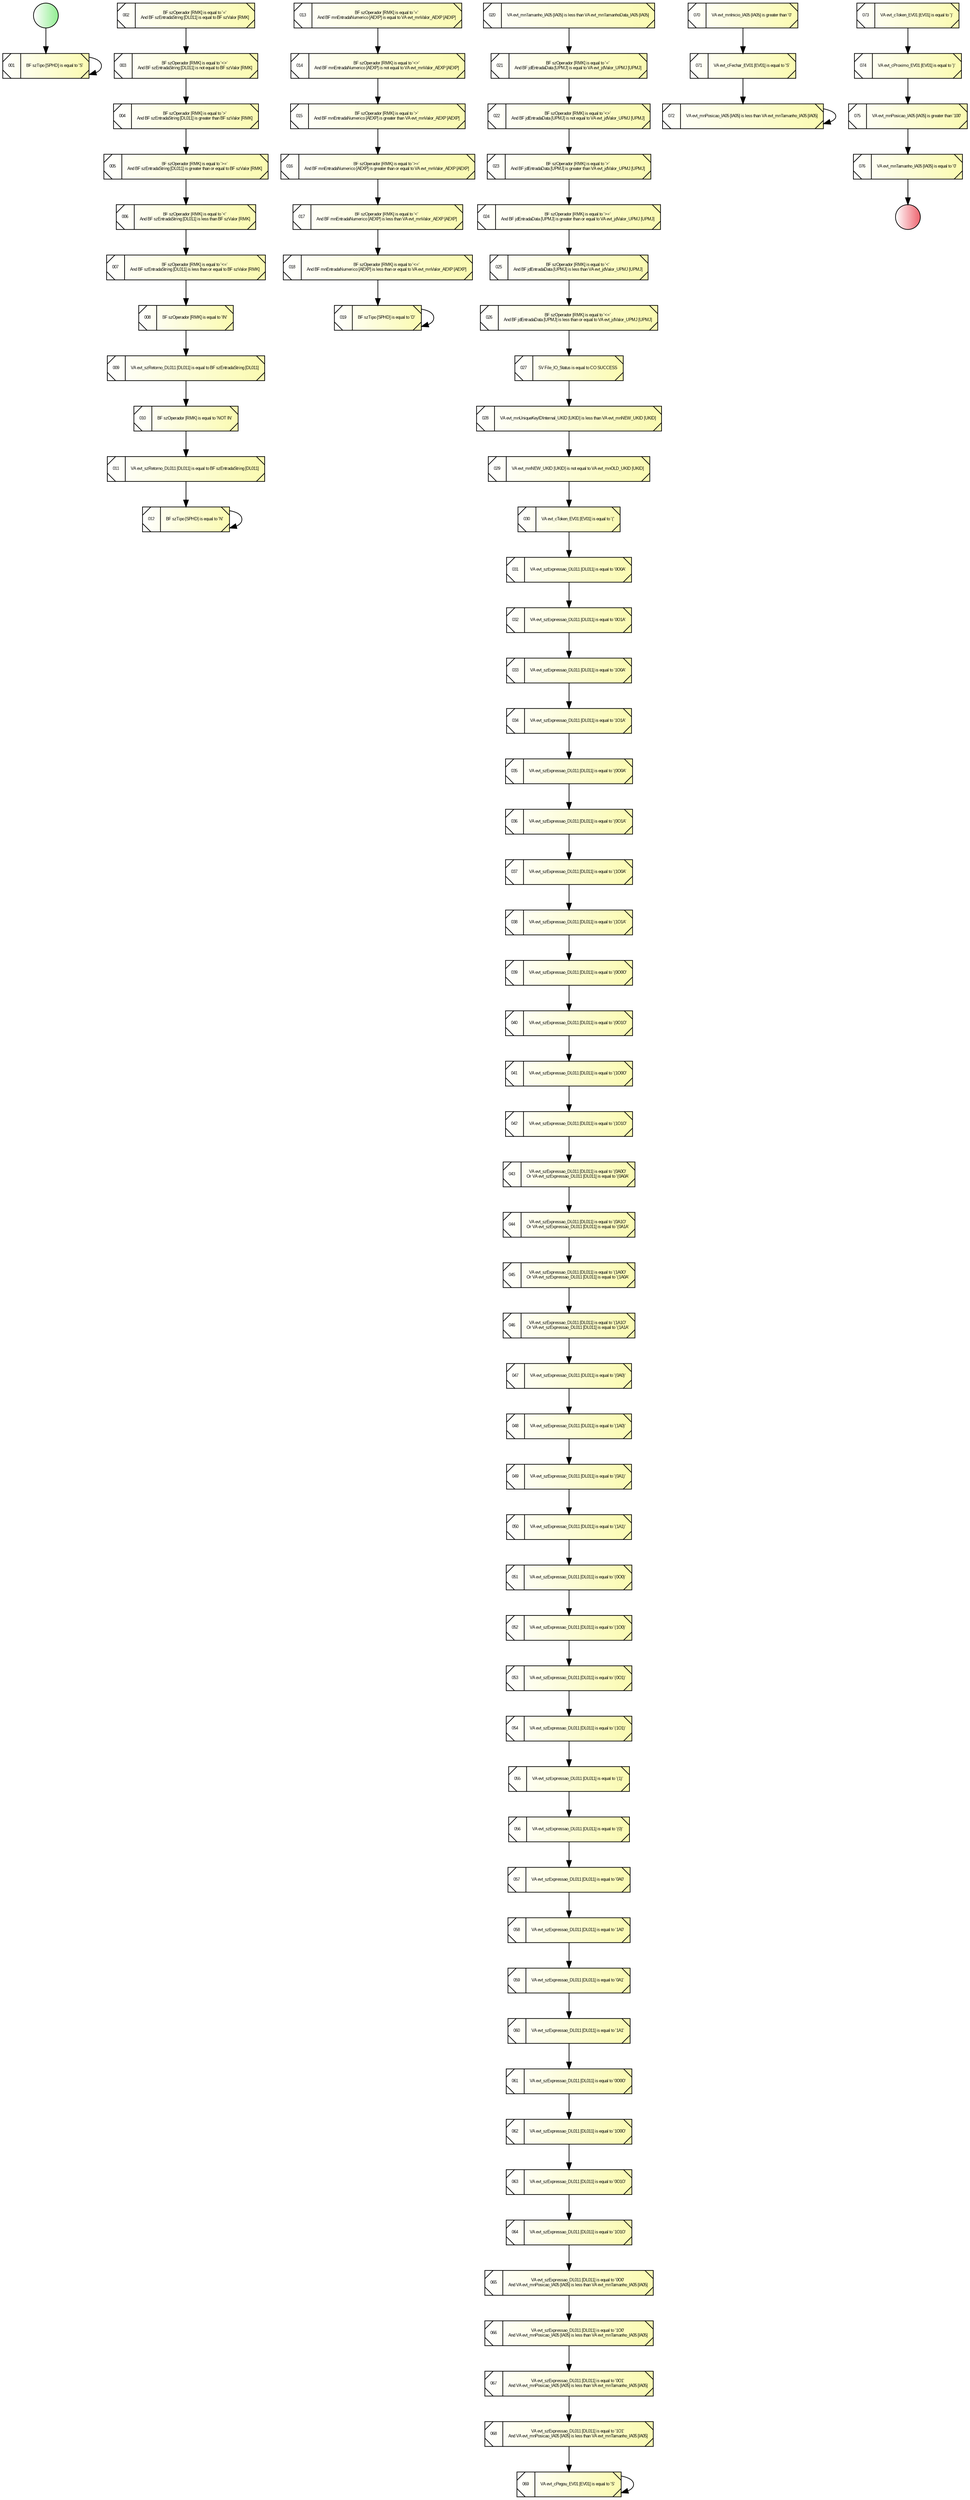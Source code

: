 digraph R {
    nodeini [
            shape=circle,
            style="filled",
            fillcolor="white:lightgreen",
            label=""
            ]
    node001 [
            fontname="Arial",
            fontsize=6,
            shape=record,
            style="diagonals,filled",
            fillcolor="white:#fbfbb1"
            label="001|{BF szTipo [SPHD] is equal to 'S'}"
            ]
    node002 [
            fontname="Arial",
            fontsize=6,
            shape=record,
            style="diagonals,filled",
            fillcolor="white:#fbfbb1"
            label="002|{BF szOperador [RMK] is equal to '='\nAnd BF szEntradaString [DL011] is equal to BF szValor [RMK]}"
            ]
    node003 [
            fontname="Arial",
            fontsize=6,
            shape=record,
            style="diagonals,filled",
            fillcolor="white:#fbfbb1"
            label="003|{BF szOperador [RMK] is equal to '\<\>'\nAnd BF szEntradaString [DL011] is not equal to BF szValor [RMK]}"
            ]
    node004 [
            fontname="Arial",
            fontsize=6,
            shape=record,
            style="diagonals,filled",
            fillcolor="white:#fbfbb1"
            label="004|{BF szOperador [RMK] is equal to '\>'\nAnd BF szEntradaString [DL011] is greater than BF szValor [RMK]}"
            ]
    node005 [
            fontname="Arial",
            fontsize=6,
            shape=record,
            style="diagonals,filled",
            fillcolor="white:#fbfbb1"
            label="005|{BF szOperador [RMK] is equal to '\>='\nAnd BF szEntradaString [DL011] is greater than or equal to BF szValor [RMK]}"
            ]
    node006 [
            fontname="Arial",
            fontsize=6,
            shape=record,
            style="diagonals,filled",
            fillcolor="white:#fbfbb1"
            label="006|{BF szOperador [RMK] is equal to '\<'\nAnd BF szEntradaString [DL011] is less than BF szValor [RMK]}"
            ]
    node007 [
            fontname="Arial",
            fontsize=6,
            shape=record,
            style="diagonals,filled",
            fillcolor="white:#fbfbb1"
            label="007|{BF szOperador [RMK] is equal to '\<='\nAnd BF szEntradaString [DL011] is less than or equal to BF szValor [RMK]}"
            ]
    node008 [
            fontname="Arial",
            fontsize=6,
            shape=record,
            style="diagonals,filled",
            fillcolor="white:#fbfbb1"
            label="008|{BF szOperador [RMK] is equal to 'IN'}"
            ]
    node009 [
            fontname="Arial",
            fontsize=6,
            shape=record,
            style="diagonals,filled",
            fillcolor="white:#fbfbb1"
            label="009|{VA evt_szRetorno_DL011 [DL011] is equal to BF szEntradaString [DL011]}"
            ]
    node010 [
            fontname="Arial",
            fontsize=6,
            shape=record,
            style="diagonals,filled",
            fillcolor="white:#fbfbb1"
            label="010|{BF szOperador [RMK] is equal to 'NOT IN'}"
            ]
    node011 [
            fontname="Arial",
            fontsize=6,
            shape=record,
            style="diagonals,filled",
            fillcolor="white:#fbfbb1"
            label="011|{VA evt_szRetorno_DL011 [DL011] is equal to BF szEntradaString [DL011]}"
            ]
    node012 [
            fontname="Arial",
            fontsize=6,
            shape=record,
            style="diagonals,filled",
            fillcolor="white:#fbfbb1"
            label="012|{BF szTipo [SPHD] is equal to 'N'}"
            ]
    node013 [
            fontname="Arial",
            fontsize=6,
            shape=record,
            style="diagonals,filled",
            fillcolor="white:#fbfbb1"
            label="013|{BF szOperador [RMK] is equal to '='\nAnd BF mnEntradaNumerico [AEXP] is equal to VA evt_mnValor_AEXP [AEXP]}"
            ]
    node014 [
            fontname="Arial",
            fontsize=6,
            shape=record,
            style="diagonals,filled",
            fillcolor="white:#fbfbb1"
            label="014|{BF szOperador [RMK] is equal to '\<\>'\nAnd BF mnEntradaNumerico [AEXP] is not equal to VA evt_mnValor_AEXP [AEXP]}"
            ]
    node015 [
            fontname="Arial",
            fontsize=6,
            shape=record,
            style="diagonals,filled",
            fillcolor="white:#fbfbb1"
            label="015|{BF szOperador [RMK] is equal to '\>'\nAnd BF mnEntradaNumerico [AEXP] is greater than VA evt_mnValor_AEXP [AEXP]}"
            ]
    node016 [
            fontname="Arial",
            fontsize=6,
            shape=record,
            style="diagonals,filled",
            fillcolor="white:#fbfbb1"
            label="016|{BF szOperador [RMK] is equal to '\>='\nAnd BF mnEntradaNumerico [AEXP] is greater than or equal to VA evt_mnValor_AEXP [AEXP]}"
            ]
    node017 [
            fontname="Arial",
            fontsize=6,
            shape=record,
            style="diagonals,filled",
            fillcolor="white:#fbfbb1"
            label="017|{BF szOperador [RMK] is equal to '\<'\nAnd BF mnEntradaNumerico [AEXP] is less than VA evt_mnValor_AEXP [AEXP]}"
            ]
    node018 [
            fontname="Arial",
            fontsize=6,
            shape=record,
            style="diagonals,filled",
            fillcolor="white:#fbfbb1"
            label="018|{BF szOperador [RMK] is equal to '\<='\nAnd BF mnEntradaNumerico [AEXP] is less than or equal to VA evt_mnValor_AEXP [AEXP]}"
            ]
    node019 [
            fontname="Arial",
            fontsize=6,
            shape=record,
            style="diagonals,filled",
            fillcolor="white:#fbfbb1"
            label="019|{BF szTipo [SPHD] is equal to 'D'}"
            ]
    node020 [
            fontname="Arial",
            fontsize=6,
            shape=record,
            style="diagonals,filled",
            fillcolor="white:#fbfbb1"
            label="020|{VA evt_mnTamanho_IA05 [IA05] is less than VA evt_mnTamanhoData_IA05 [IA05]}"
            ]
    node021 [
            fontname="Arial",
            fontsize=6,
            shape=record,
            style="diagonals,filled",
            fillcolor="white:#fbfbb1"
            label="021|{BF szOperador [RMK] is equal to '='\nAnd BF jdEntradaData [UPMJ] is equal to VA evt_jdValor_UPMJ [UPMJ]}"
            ]
    node022 [
            fontname="Arial",
            fontsize=6,
            shape=record,
            style="diagonals,filled",
            fillcolor="white:#fbfbb1"
            label="022|{BF szOperador [RMK] is equal to '\<\>'\nAnd BF jdEntradaData [UPMJ] is not equal to VA evt_jdValor_UPMJ [UPMJ]}"
            ]
    node023 [
            fontname="Arial",
            fontsize=6,
            shape=record,
            style="diagonals,filled",
            fillcolor="white:#fbfbb1"
            label="023|{BF szOperador [RMK] is equal to '\>'\nAnd BF jdEntradaData [UPMJ] is greater than VA evt_jdValor_UPMJ [UPMJ]}"
            ]
    node024 [
            fontname="Arial",
            fontsize=6,
            shape=record,
            style="diagonals,filled",
            fillcolor="white:#fbfbb1"
            label="024|{BF szOperador [RMK] is equal to '\>='\nAnd BF jdEntradaData [UPMJ] is greater than or equal to VA evt_jdValor_UPMJ [UPMJ]}"
            ]
    node025 [
            fontname="Arial",
            fontsize=6,
            shape=record,
            style="diagonals,filled",
            fillcolor="white:#fbfbb1"
            label="025|{BF szOperador [RMK] is equal to '\<'\nAnd BF jdEntradaData [UPMJ] is less than VA evt_jdValor_UPMJ [UPMJ]}"
            ]
    node026 [
            fontname="Arial",
            fontsize=6,
            shape=record,
            style="diagonals,filled",
            fillcolor="white:#fbfbb1"
            label="026|{BF szOperador [RMK] is equal to '\<='\nAnd BF jdEntradaData [UPMJ] is less than or equal to VA evt_jdValor_UPMJ [UPMJ]}"
            ]
    node027 [
            fontname="Arial",
            fontsize=6,
            shape=record,
            style="diagonals,filled",
            fillcolor="white:#fbfbb1"
            label="027|{SV File_IO_Status is equal to CO SUCCESS}"
            ]
    node028 [
            fontname="Arial",
            fontsize=6,
            shape=record,
            style="diagonals,filled",
            fillcolor="white:#fbfbb1"
            label="028|{VA evt_mnUniqueKeyIDInternal_UKID [UKID] is less than VA evt_mnNEW_UKID [UKID]}"
            ]
    node029 [
            fontname="Arial",
            fontsize=6,
            shape=record,
            style="diagonals,filled",
            fillcolor="white:#fbfbb1"
            label="029|{VA evt_mnNEW_UKID [UKID] is not equal to VA evt_mnOLD_UKID [UKID]}"
            ]
    node030 [
            fontname="Arial",
            fontsize=6,
            shape=record,
            style="diagonals,filled",
            fillcolor="white:#fbfbb1"
            label="030|{VA evt_cToken_EV01 [EV01] is equal to '('}"
            ]
    node031 [
            fontname="Arial",
            fontsize=6,
            shape=record,
            style="diagonals,filled",
            fillcolor="white:#fbfbb1"
            label="031|{VA evt_szExpressao_DL011 [DL011] is equal to '0O0A'}"
            ]
    node032 [
            fontname="Arial",
            fontsize=6,
            shape=record,
            style="diagonals,filled",
            fillcolor="white:#fbfbb1"
            label="032|{VA evt_szExpressao_DL011 [DL011] is equal to '0O1A'}"
            ]
    node033 [
            fontname="Arial",
            fontsize=6,
            shape=record,
            style="diagonals,filled",
            fillcolor="white:#fbfbb1"
            label="033|{VA evt_szExpressao_DL011 [DL011] is equal to '1O0A'}"
            ]
    node034 [
            fontname="Arial",
            fontsize=6,
            shape=record,
            style="diagonals,filled",
            fillcolor="white:#fbfbb1"
            label="034|{VA evt_szExpressao_DL011 [DL011] is equal to '1O1A'}"
            ]
    node035 [
            fontname="Arial",
            fontsize=6,
            shape=record,
            style="diagonals,filled",
            fillcolor="white:#fbfbb1"
            label="035|{VA evt_szExpressao_DL011 [DL011] is equal to '(0O0A'}"
            ]
    node036 [
            fontname="Arial",
            fontsize=6,
            shape=record,
            style="diagonals,filled",
            fillcolor="white:#fbfbb1"
            label="036|{VA evt_szExpressao_DL011 [DL011] is equal to '(0O1A'}"
            ]
    node037 [
            fontname="Arial",
            fontsize=6,
            shape=record,
            style="diagonals,filled",
            fillcolor="white:#fbfbb1"
            label="037|{VA evt_szExpressao_DL011 [DL011] is equal to '(1O0A'}"
            ]
    node038 [
            fontname="Arial",
            fontsize=6,
            shape=record,
            style="diagonals,filled",
            fillcolor="white:#fbfbb1"
            label="038|{VA evt_szExpressao_DL011 [DL011] is equal to '(1O1A'}"
            ]
    node039 [
            fontname="Arial",
            fontsize=6,
            shape=record,
            style="diagonals,filled",
            fillcolor="white:#fbfbb1"
            label="039|{VA evt_szExpressao_DL011 [DL011] is equal to '(0O0O'}"
            ]
    node040 [
            fontname="Arial",
            fontsize=6,
            shape=record,
            style="diagonals,filled",
            fillcolor="white:#fbfbb1"
            label="040|{VA evt_szExpressao_DL011 [DL011] is equal to '(0O1O'}"
            ]
    node041 [
            fontname="Arial",
            fontsize=6,
            shape=record,
            style="diagonals,filled",
            fillcolor="white:#fbfbb1"
            label="041|{VA evt_szExpressao_DL011 [DL011] is equal to '(1O0O'}"
            ]
    node042 [
            fontname="Arial",
            fontsize=6,
            shape=record,
            style="diagonals,filled",
            fillcolor="white:#fbfbb1"
            label="042|{VA evt_szExpressao_DL011 [DL011] is equal to '(1O1O'}"
            ]
    node043 [
            fontname="Arial",
            fontsize=6,
            shape=record,
            style="diagonals,filled",
            fillcolor="white:#fbfbb1"
            label="043|{VA evt_szExpressao_DL011 [DL011] is equal to '(0A0O'\nOr VA evt_szExpressao_DL011 [DL011] is equal to '(0A0A'}"
            ]
    node044 [
            fontname="Arial",
            fontsize=6,
            shape=record,
            style="diagonals,filled",
            fillcolor="white:#fbfbb1"
            label="044|{VA evt_szExpressao_DL011 [DL011] is equal to '(0A1O'\nOr VA evt_szExpressao_DL011 [DL011] is equal to '(0A1A'}"
            ]
    node045 [
            fontname="Arial",
            fontsize=6,
            shape=record,
            style="diagonals,filled",
            fillcolor="white:#fbfbb1"
            label="045|{VA evt_szExpressao_DL011 [DL011] is equal to '(1A0O'\nOr VA evt_szExpressao_DL011 [DL011] is equal to '(1A0A'}"
            ]
    node046 [
            fontname="Arial",
            fontsize=6,
            shape=record,
            style="diagonals,filled",
            fillcolor="white:#fbfbb1"
            label="046|{VA evt_szExpressao_DL011 [DL011] is equal to '(1A1O'\nOr VA evt_szExpressao_DL011 [DL011] is equal to '(1A1A'}"
            ]
    node047 [
            fontname="Arial",
            fontsize=6,
            shape=record,
            style="diagonals,filled",
            fillcolor="white:#fbfbb1"
            label="047|{VA evt_szExpressao_DL011 [DL011] is equal to '(0A0)'}"
            ]
    node048 [
            fontname="Arial",
            fontsize=6,
            shape=record,
            style="diagonals,filled",
            fillcolor="white:#fbfbb1"
            label="048|{VA evt_szExpressao_DL011 [DL011] is equal to '(1A0)'}"
            ]
    node049 [
            fontname="Arial",
            fontsize=6,
            shape=record,
            style="diagonals,filled",
            fillcolor="white:#fbfbb1"
            label="049|{VA evt_szExpressao_DL011 [DL011] is equal to '(0A1)'}"
            ]
    node050 [
            fontname="Arial",
            fontsize=6,
            shape=record,
            style="diagonals,filled",
            fillcolor="white:#fbfbb1"
            label="050|{VA evt_szExpressao_DL011 [DL011] is equal to '(1A1)'}"
            ]
    node051 [
            fontname="Arial",
            fontsize=6,
            shape=record,
            style="diagonals,filled",
            fillcolor="white:#fbfbb1"
            label="051|{VA evt_szExpressao_DL011 [DL011] is equal to '(0O0)'}"
            ]
    node052 [
            fontname="Arial",
            fontsize=6,
            shape=record,
            style="diagonals,filled",
            fillcolor="white:#fbfbb1"
            label="052|{VA evt_szExpressao_DL011 [DL011] is equal to '(1O0)'}"
            ]
    node053 [
            fontname="Arial",
            fontsize=6,
            shape=record,
            style="diagonals,filled",
            fillcolor="white:#fbfbb1"
            label="053|{VA evt_szExpressao_DL011 [DL011] is equal to '(0O1)'}"
            ]
    node054 [
            fontname="Arial",
            fontsize=6,
            shape=record,
            style="diagonals,filled",
            fillcolor="white:#fbfbb1"
            label="054|{VA evt_szExpressao_DL011 [DL011] is equal to '(1O1)'}"
            ]
    node055 [
            fontname="Arial",
            fontsize=6,
            shape=record,
            style="diagonals,filled",
            fillcolor="white:#fbfbb1"
            label="055|{VA evt_szExpressao_DL011 [DL011] is equal to '(1)'}"
            ]
    node056 [
            fontname="Arial",
            fontsize=6,
            shape=record,
            style="diagonals,filled",
            fillcolor="white:#fbfbb1"
            label="056|{VA evt_szExpressao_DL011 [DL011] is equal to '(0)'}"
            ]
    node057 [
            fontname="Arial",
            fontsize=6,
            shape=record,
            style="diagonals,filled",
            fillcolor="white:#fbfbb1"
            label="057|{VA evt_szExpressao_DL011 [DL011] is equal to '0A0'}"
            ]
    node058 [
            fontname="Arial",
            fontsize=6,
            shape=record,
            style="diagonals,filled",
            fillcolor="white:#fbfbb1"
            label="058|{VA evt_szExpressao_DL011 [DL011] is equal to '1A0'}"
            ]
    node059 [
            fontname="Arial",
            fontsize=6,
            shape=record,
            style="diagonals,filled",
            fillcolor="white:#fbfbb1"
            label="059|{VA evt_szExpressao_DL011 [DL011] is equal to '0A1'}"
            ]
    node060 [
            fontname="Arial",
            fontsize=6,
            shape=record,
            style="diagonals,filled",
            fillcolor="white:#fbfbb1"
            label="060|{VA evt_szExpressao_DL011 [DL011] is equal to '1A1'}"
            ]
    node061 [
            fontname="Arial",
            fontsize=6,
            shape=record,
            style="diagonals,filled",
            fillcolor="white:#fbfbb1"
            label="061|{VA evt_szExpressao_DL011 [DL011] is equal to '0O0O'}"
            ]
    node062 [
            fontname="Arial",
            fontsize=6,
            shape=record,
            style="diagonals,filled",
            fillcolor="white:#fbfbb1"
            label="062|{VA evt_szExpressao_DL011 [DL011] is equal to '1O0O'}"
            ]
    node063 [
            fontname="Arial",
            fontsize=6,
            shape=record,
            style="diagonals,filled",
            fillcolor="white:#fbfbb1"
            label="063|{VA evt_szExpressao_DL011 [DL011] is equal to '0O1O'}"
            ]
    node064 [
            fontname="Arial",
            fontsize=6,
            shape=record,
            style="diagonals,filled",
            fillcolor="white:#fbfbb1"
            label="064|{VA evt_szExpressao_DL011 [DL011] is equal to '1O1O'}"
            ]
    node065 [
            fontname="Arial",
            fontsize=6,
            shape=record,
            style="diagonals,filled",
            fillcolor="white:#fbfbb1"
            label="065|{VA evt_szExpressao_DL011 [DL011] is equal to '0O0'\nAnd VA evt_mnPosicao_IA05 [IA05] is less than VA evt_mnTamanho_IA05 [IA05]}"
            ]
    node066 [
            fontname="Arial",
            fontsize=6,
            shape=record,
            style="diagonals,filled",
            fillcolor="white:#fbfbb1"
            label="066|{VA evt_szExpressao_DL011 [DL011] is equal to '1O0'\nAnd VA evt_mnPosicao_IA05 [IA05] is less than VA evt_mnTamanho_IA05 [IA05]}"
            ]
    node067 [
            fontname="Arial",
            fontsize=6,
            shape=record,
            style="diagonals,filled",
            fillcolor="white:#fbfbb1"
            label="067|{VA evt_szExpressao_DL011 [DL011] is equal to '0O1'\nAnd VA evt_mnPosicao_IA05 [IA05] is less than VA evt_mnTamanho_IA05 [IA05]}"
            ]
    node068 [
            fontname="Arial",
            fontsize=6,
            shape=record,
            style="diagonals,filled",
            fillcolor="white:#fbfbb1"
            label="068|{VA evt_szExpressao_DL011 [DL011] is equal to '1O1'\nAnd VA evt_mnPosicao_IA05 [IA05] is less than VA evt_mnTamanho_IA05 [IA05]}"
            ]
    node069 [
            fontname="Arial",
            fontsize=6,
            shape=record,
            style="diagonals,filled",
            fillcolor="white:#fbfbb1"
            label="069|{VA evt_cPegou_EV01 [EV01] is equal to 'S'}"
            ]
    node070 [
            fontname="Arial",
            fontsize=6,
            shape=record,
            style="diagonals,filled",
            fillcolor="white:#fbfbb1"
            label="070|{VA evt_mnInicio_IA05 [IA05] is greater than '0'}"
            ]
    node071 [
            fontname="Arial",
            fontsize=6,
            shape=record,
            style="diagonals,filled",
            fillcolor="white:#fbfbb1"
            label="071|{VA evt_cFechar_EV01 [EV01] is equal to 'S'}"
            ]
    node072 [
            fontname="Arial",
            fontsize=6,
            shape=record,
            style="diagonals,filled",
            fillcolor="white:#fbfbb1"
            label="072|{VA evt_mnPosicao_IA05 [IA05] is less than VA evt_mnTamanho_IA05 [IA05]}"
            ]
    node073 [
            fontname="Arial",
            fontsize=6,
            shape=record,
            style="diagonals,filled",
            fillcolor="white:#fbfbb1"
            label="073|{VA evt_cToken_EV01 [EV01] is equal to ')'}"
            ]
    node074 [
            fontname="Arial",
            fontsize=6,
            shape=record,
            style="diagonals,filled",
            fillcolor="white:#fbfbb1"
            label="074|{VA evt_cProximo_EV01 [EV01] is equal to ')'}"
            ]
    node075 [
            fontname="Arial",
            fontsize=6,
            shape=record,
            style="diagonals,filled",
            fillcolor="white:#fbfbb1"
            label="075|{VA evt_mnPosicao_IA05 [IA05] is greater than '100'}"
            ]
    node076 [
            fontname="Arial",
            fontsize=6,
            shape=record,
            style="diagonals,filled",
            fillcolor="white:#fbfbb1"
            label="076|{VA evt_mnTamanho_IA05 [IA05] is equal to '0'}"
            ]
    nodefin [
            shape=circle,
            style="filled",
            fillcolor="white:#ee636e",
            label=""
            ]

    nodeini -> node001
    node001 -> node001
    node002 -> node003
    node003 -> node004
    node004 -> node005
    node005 -> node006
    node006 -> node007
    node007 -> node008
    node008 -> node009
    node009 -> node010
    node010 -> node011
    node011 -> node012
    node012 -> node012
    node013 -> node014
    node014 -> node015
    node015 -> node016
    node016 -> node017
    node017 -> node018
    node018 -> node019
    node019 -> node019
    node020 -> node021
    node021 -> node022
    node022 -> node023
    node023 -> node024
    node024 -> node025
    node025 -> node026
    node026 -> node027
    node027 -> node028
    node028 -> node029
    node029 -> node030
    node030 -> node031
    node031 -> node032
    node032 -> node033
    node033 -> node034
    node034 -> node035
    node035 -> node036
    node036 -> node037
    node037 -> node038
    node038 -> node039
    node039 -> node040
    node040 -> node041
    node041 -> node042
    node042 -> node043
    node043 -> node044
    node044 -> node045
    node045 -> node046
    node046 -> node047
    node047 -> node048
    node048 -> node049
    node049 -> node050
    node050 -> node051
    node051 -> node052
    node052 -> node053
    node053 -> node054
    node054 -> node055
    node055 -> node056
    node056 -> node057
    node057 -> node058
    node058 -> node059
    node059 -> node060
    node060 -> node061
    node061 -> node062
    node062 -> node063
    node063 -> node064
    node064 -> node065
    node065 -> node066
    node066 -> node067
    node067 -> node068
    node068 -> node069
    node069 -> node069
    node070 -> node071
    node071 -> node072
    node072 -> node072
    node073 -> node074
    node074 -> node075
    node075 -> node076
    node076 -> nodefin
}
